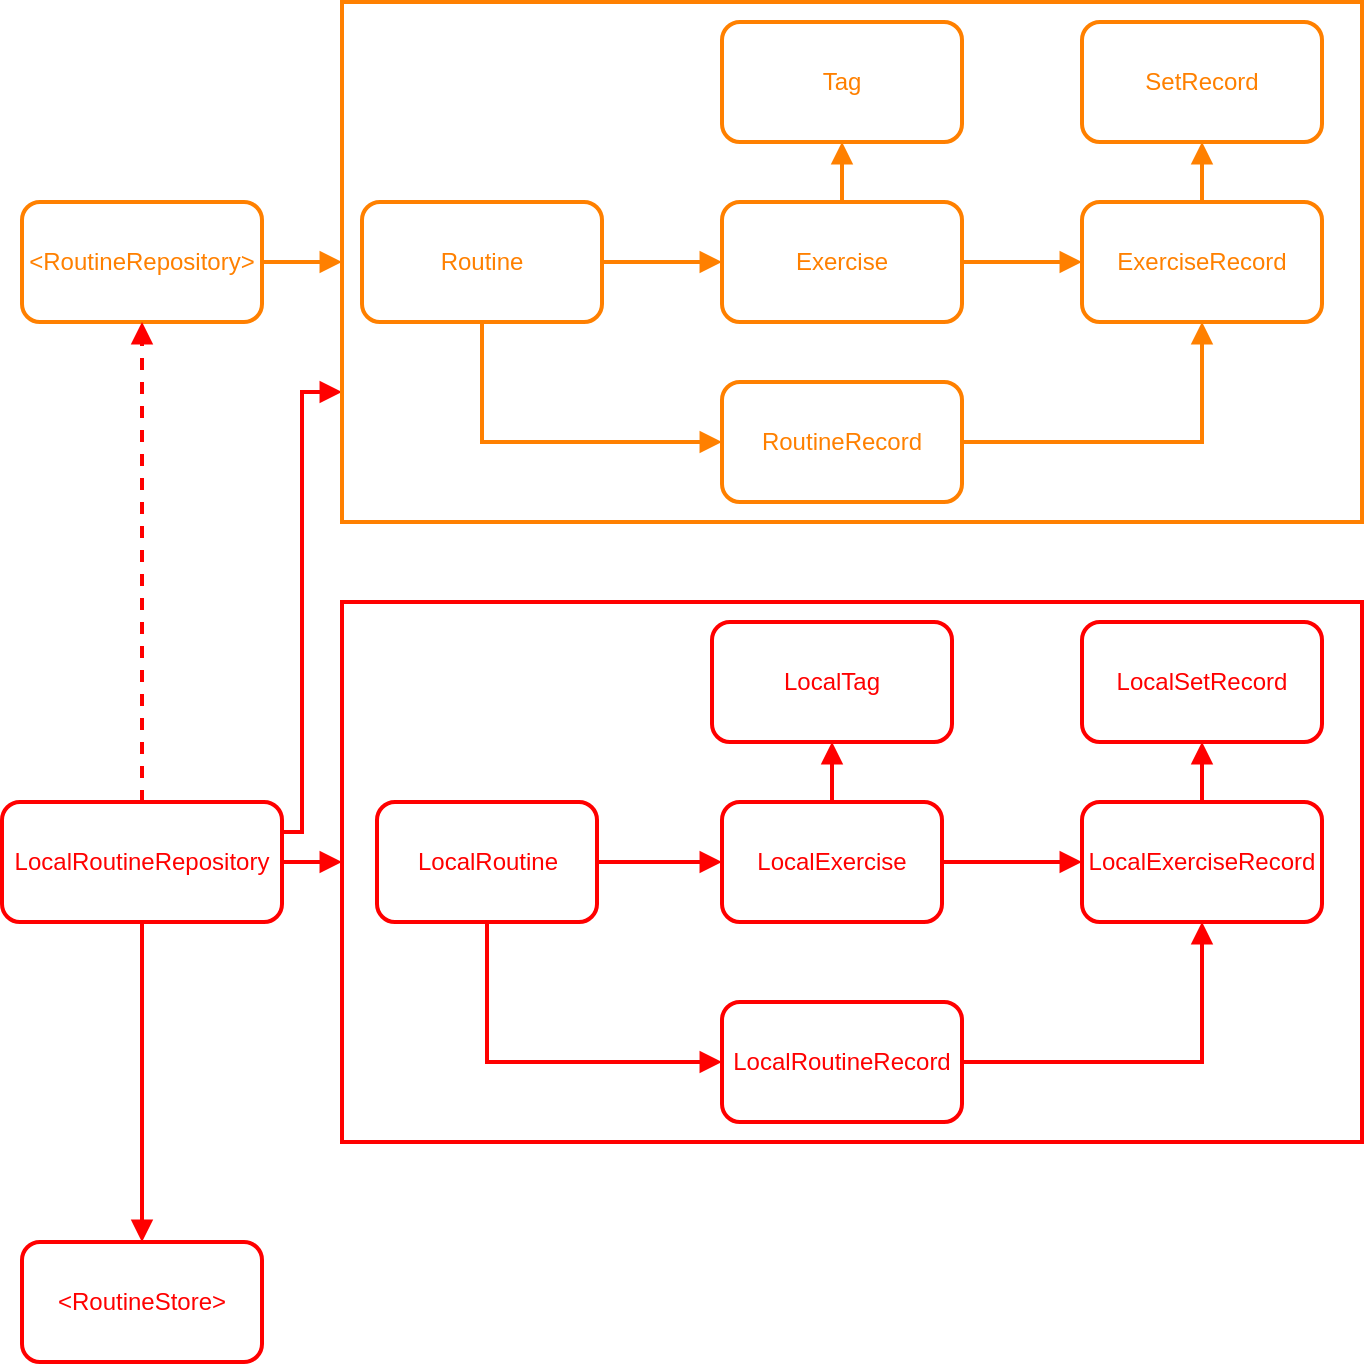 <mxfile version="20.4.0" type="github">
  <diagram id="2B8HeTFWgGuEjmucc7ja" name="Page-1">
    <mxGraphModel dx="1081" dy="840" grid="1" gridSize="10" guides="1" tooltips="1" connect="1" arrows="1" fold="1" page="1" pageScale="1" pageWidth="850" pageHeight="1100" math="0" shadow="0">
      <root>
        <mxCell id="0" />
        <mxCell id="1" parent="0" />
        <mxCell id="P76DowJpvTOQ1wrHwXYp-2" value="" style="edgeStyle=orthogonalEdgeStyle;rounded=0;orthogonalLoop=1;jettySize=auto;html=1;strokeColor=#FF8000;fontColor=#FF8000;endArrow=block;endFill=1;strokeWidth=2;" parent="1" source="P76DowJpvTOQ1wrHwXYp-3" target="P76DowJpvTOQ1wrHwXYp-6" edge="1">
          <mxGeometry relative="1" as="geometry" />
        </mxCell>
        <mxCell id="P76DowJpvTOQ1wrHwXYp-3" value="Exercise" style="whiteSpace=wrap;html=1;fillColor=#FFFFFF;strokeColor=#FF8000;fontColor=#FF8000;rounded=1;strokeWidth=2;" parent="1" vertex="1">
          <mxGeometry x="410" y="110" width="120" height="60" as="geometry" />
        </mxCell>
        <mxCell id="P76DowJpvTOQ1wrHwXYp-4" value="" style="edgeStyle=orthogonalEdgeStyle;rounded=0;orthogonalLoop=1;jettySize=auto;html=1;strokeColor=#FF8000;fontColor=#FF8000;endArrow=block;endFill=1;strokeWidth=2;" parent="1" source="P76DowJpvTOQ1wrHwXYp-6" target="P76DowJpvTOQ1wrHwXYp-8" edge="1">
          <mxGeometry relative="1" as="geometry" />
        </mxCell>
        <mxCell id="P76DowJpvTOQ1wrHwXYp-6" value="ExerciseRecord" style="whiteSpace=wrap;html=1;fillColor=#FFFFFF;strokeColor=#FF8000;fontColor=#FF8000;rounded=1;strokeWidth=2;" parent="1" vertex="1">
          <mxGeometry x="590" y="110" width="120" height="60" as="geometry" />
        </mxCell>
        <mxCell id="P76DowJpvTOQ1wrHwXYp-8" value="SetRecord" style="whiteSpace=wrap;html=1;fillColor=#FFFFFF;strokeColor=#FF8000;fontColor=#FF8000;rounded=1;strokeWidth=2;" parent="1" vertex="1">
          <mxGeometry x="590" y="20" width="120" height="60" as="geometry" />
        </mxCell>
        <mxCell id="P76DowJpvTOQ1wrHwXYp-9" value="Tag" style="whiteSpace=wrap;html=1;fillColor=#FFFFFF;strokeColor=#FF8000;fontColor=#FF8000;rounded=1;strokeWidth=2;" parent="1" vertex="1">
          <mxGeometry x="410" y="20" width="120" height="60" as="geometry" />
        </mxCell>
        <mxCell id="P76DowJpvTOQ1wrHwXYp-12" value="" style="edgeStyle=orthogonalEdgeStyle;rounded=0;orthogonalLoop=1;jettySize=auto;html=1;strokeColor=#FF8000;fontColor=#FF8000;endArrow=block;endFill=1;strokeWidth=2;exitX=0.5;exitY=0;exitDx=0;exitDy=0;" parent="1" source="P76DowJpvTOQ1wrHwXYp-3" target="P76DowJpvTOQ1wrHwXYp-9" edge="1">
          <mxGeometry relative="1" as="geometry">
            <mxPoint x="540" y="250" as="sourcePoint" />
            <mxPoint x="600" y="250" as="targetPoint" />
          </mxGeometry>
        </mxCell>
        <mxCell id="P76DowJpvTOQ1wrHwXYp-16" style="edgeStyle=orthogonalEdgeStyle;rounded=0;orthogonalLoop=1;jettySize=auto;html=1;exitX=1;exitY=0.5;exitDx=0;exitDy=0;strokeWidth=2;strokeColor=#FF8000;endArrow=block;endFill=1;" parent="1" source="P76DowJpvTOQ1wrHwXYp-13" target="P76DowJpvTOQ1wrHwXYp-3" edge="1">
          <mxGeometry relative="1" as="geometry">
            <Array as="points">
              <mxPoint x="450" y="140" />
              <mxPoint x="450" y="140" />
            </Array>
          </mxGeometry>
        </mxCell>
        <mxCell id="P76DowJpvTOQ1wrHwXYp-17" style="edgeStyle=orthogonalEdgeStyle;rounded=0;orthogonalLoop=1;jettySize=auto;html=1;exitX=0.5;exitY=1;exitDx=0;exitDy=0;strokeColor=#FF8000;strokeWidth=2;endArrow=block;endFill=1;" parent="1" source="P76DowJpvTOQ1wrHwXYp-13" target="P76DowJpvTOQ1wrHwXYp-18" edge="1">
          <mxGeometry relative="1" as="geometry">
            <mxPoint x="290" y="220" as="targetPoint" />
            <Array as="points">
              <mxPoint x="290" y="230" />
              <mxPoint x="300" y="230" />
            </Array>
          </mxGeometry>
        </mxCell>
        <mxCell id="P76DowJpvTOQ1wrHwXYp-13" value="Routine" style="whiteSpace=wrap;html=1;fillColor=#FFFFFF;strokeColor=#FF8000;fontColor=#FF8000;rounded=1;strokeWidth=2;" parent="1" vertex="1">
          <mxGeometry x="230" y="110" width="120" height="60" as="geometry" />
        </mxCell>
        <mxCell id="P76DowJpvTOQ1wrHwXYp-19" style="edgeStyle=orthogonalEdgeStyle;rounded=0;orthogonalLoop=1;jettySize=auto;html=1;exitX=1;exitY=0.5;exitDx=0;exitDy=0;strokeColor=#FF8000;strokeWidth=2;endArrow=block;endFill=1;" parent="1" source="P76DowJpvTOQ1wrHwXYp-18" target="P76DowJpvTOQ1wrHwXYp-6" edge="1">
          <mxGeometry relative="1" as="geometry" />
        </mxCell>
        <mxCell id="P76DowJpvTOQ1wrHwXYp-18" value="RoutineRecord" style="whiteSpace=wrap;html=1;fillColor=#FFFFFF;strokeColor=#FF8000;fontColor=#FF8000;rounded=1;strokeWidth=2;" parent="1" vertex="1">
          <mxGeometry x="410" y="200" width="120" height="60" as="geometry" />
        </mxCell>
        <mxCell id="P76DowJpvTOQ1wrHwXYp-21" style="edgeStyle=orthogonalEdgeStyle;rounded=0;orthogonalLoop=1;jettySize=auto;html=1;exitX=1;exitY=0.5;exitDx=0;exitDy=0;strokeColor=#FF8000;strokeWidth=2;endArrow=block;endFill=1;entryX=0;entryY=0.5;entryDx=0;entryDy=0;" parent="1" source="P76DowJpvTOQ1wrHwXYp-20" target="A9DVxl9CaK6HadDMUJsp-2" edge="1">
          <mxGeometry relative="1" as="geometry" />
        </mxCell>
        <mxCell id="P76DowJpvTOQ1wrHwXYp-20" value="&amp;lt;RoutineRepository&amp;gt;" style="whiteSpace=wrap;html=1;fillColor=#FFFFFF;strokeColor=#FF8000;fontColor=#FF8000;rounded=1;strokeWidth=2;" parent="1" vertex="1">
          <mxGeometry x="60" y="110" width="120" height="60" as="geometry" />
        </mxCell>
        <mxCell id="nDqYQMqsm7BXhGVikqZE-32" style="edgeStyle=orthogonalEdgeStyle;rounded=0;orthogonalLoop=1;jettySize=auto;html=1;exitX=0.5;exitY=1;exitDx=0;exitDy=0;strokeColor=#FF0000;strokeWidth=2;endArrow=block;endFill=1;" parent="1" source="nDqYQMqsm7BXhGVikqZE-3" target="nDqYQMqsm7BXhGVikqZE-7" edge="1">
          <mxGeometry relative="1" as="geometry" />
        </mxCell>
        <mxCell id="nDqYQMqsm7BXhGVikqZE-33" style="edgeStyle=orthogonalEdgeStyle;rounded=0;orthogonalLoop=1;jettySize=auto;html=1;exitX=1;exitY=0.5;exitDx=0;exitDy=0;strokeColor=#FF0000;strokeWidth=2;endArrow=block;endFill=1;entryX=0;entryY=0.481;entryDx=0;entryDy=0;entryPerimeter=0;" parent="1" source="nDqYQMqsm7BXhGVikqZE-3" target="A9DVxl9CaK6HadDMUJsp-3" edge="1">
          <mxGeometry relative="1" as="geometry" />
        </mxCell>
        <mxCell id="nDqYQMqsm7BXhGVikqZE-38" style="edgeStyle=orthogonalEdgeStyle;rounded=0;orthogonalLoop=1;jettySize=auto;html=1;exitX=0.5;exitY=0;exitDx=0;exitDy=0;strokeColor=#FF0000;strokeWidth=2;endArrow=block;endFill=1;dashed=1;" parent="1" source="nDqYQMqsm7BXhGVikqZE-3" target="P76DowJpvTOQ1wrHwXYp-20" edge="1">
          <mxGeometry relative="1" as="geometry" />
        </mxCell>
        <mxCell id="A9DVxl9CaK6HadDMUJsp-5" style="edgeStyle=orthogonalEdgeStyle;rounded=0;orthogonalLoop=1;jettySize=auto;html=1;exitX=1;exitY=0.25;exitDx=0;exitDy=0;strokeWidth=2;strokeColor=#FF0000;entryX=0;entryY=0.75;entryDx=0;entryDy=0;endArrow=block;endFill=1;" edge="1" parent="1" source="nDqYQMqsm7BXhGVikqZE-3" target="A9DVxl9CaK6HadDMUJsp-2">
          <mxGeometry relative="1" as="geometry">
            <mxPoint x="160.0" y="310" as="targetPoint" />
            <Array as="points">
              <mxPoint x="200" y="425" />
              <mxPoint x="200" y="205" />
            </Array>
          </mxGeometry>
        </mxCell>
        <mxCell id="nDqYQMqsm7BXhGVikqZE-3" value="LocalRoutineRepository" style="rounded=1;whiteSpace=wrap;html=1;strokeColor=#FF0000;strokeWidth=2;fillColor=#FFFFFF;fontColor=#FF0000;" parent="1" vertex="1">
          <mxGeometry x="50" y="410" width="140" height="60" as="geometry" />
        </mxCell>
        <mxCell id="nDqYQMqsm7BXhGVikqZE-7" value="&amp;lt;RoutineStore&amp;gt;" style="whiteSpace=wrap;html=1;fillColor=#FFFFFF;strokeColor=#FF0000;fontColor=#FF0000;rounded=1;strokeWidth=2;" parent="1" vertex="1">
          <mxGeometry x="60" y="630" width="120" height="60" as="geometry" />
        </mxCell>
        <mxCell id="nDqYQMqsm7BXhGVikqZE-26" value="" style="edgeStyle=orthogonalEdgeStyle;rounded=0;orthogonalLoop=1;jettySize=auto;html=1;strokeColor=#FF0000;strokeWidth=2;endArrow=block;endFill=1;" parent="1" source="nDqYQMqsm7BXhGVikqZE-21" target="nDqYQMqsm7BXhGVikqZE-25" edge="1">
          <mxGeometry relative="1" as="geometry" />
        </mxCell>
        <mxCell id="nDqYQMqsm7BXhGVikqZE-30" value="" style="edgeStyle=orthogonalEdgeStyle;rounded=0;orthogonalLoop=1;jettySize=auto;html=1;strokeColor=#FF0000;strokeWidth=2;endArrow=block;endFill=1;" parent="1" source="nDqYQMqsm7BXhGVikqZE-21" target="nDqYQMqsm7BXhGVikqZE-29" edge="1">
          <mxGeometry relative="1" as="geometry" />
        </mxCell>
        <mxCell id="nDqYQMqsm7BXhGVikqZE-21" value="LocalExercise" style="rounded=1;whiteSpace=wrap;html=1;strokeColor=#FF0000;strokeWidth=2;fillColor=#FFFFFF;fontColor=#FF0000;" parent="1" vertex="1">
          <mxGeometry x="410" y="410" width="110" height="60" as="geometry" />
        </mxCell>
        <mxCell id="nDqYQMqsm7BXhGVikqZE-23" style="edgeStyle=orthogonalEdgeStyle;rounded=0;orthogonalLoop=1;jettySize=auto;html=1;exitX=1;exitY=0.5;exitDx=0;exitDy=0;strokeColor=#FF0000;strokeWidth=2;endArrow=block;endFill=1;" parent="1" source="nDqYQMqsm7BXhGVikqZE-22" target="nDqYQMqsm7BXhGVikqZE-21" edge="1">
          <mxGeometry relative="1" as="geometry" />
        </mxCell>
        <mxCell id="nDqYQMqsm7BXhGVikqZE-35" value="" style="edgeStyle=orthogonalEdgeStyle;rounded=0;orthogonalLoop=1;jettySize=auto;html=1;strokeColor=#FF0000;strokeWidth=2;endArrow=block;endFill=1;entryX=0;entryY=0.5;entryDx=0;entryDy=0;exitX=0.5;exitY=1;exitDx=0;exitDy=0;" parent="1" source="nDqYQMqsm7BXhGVikqZE-22" target="nDqYQMqsm7BXhGVikqZE-34" edge="1">
          <mxGeometry relative="1" as="geometry" />
        </mxCell>
        <mxCell id="nDqYQMqsm7BXhGVikqZE-22" value="LocalRoutine" style="rounded=1;whiteSpace=wrap;html=1;strokeColor=#FF0000;strokeWidth=2;fillColor=#FFFFFF;fontColor=#FF0000;" parent="1" vertex="1">
          <mxGeometry x="237.5" y="410" width="110" height="60" as="geometry" />
        </mxCell>
        <mxCell id="nDqYQMqsm7BXhGVikqZE-28" value="" style="edgeStyle=orthogonalEdgeStyle;rounded=0;orthogonalLoop=1;jettySize=auto;html=1;strokeColor=#FF0000;strokeWidth=2;endArrow=block;endFill=1;" parent="1" source="nDqYQMqsm7BXhGVikqZE-25" target="nDqYQMqsm7BXhGVikqZE-27" edge="1">
          <mxGeometry relative="1" as="geometry" />
        </mxCell>
        <mxCell id="nDqYQMqsm7BXhGVikqZE-25" value="LocalExerciseRecord" style="whiteSpace=wrap;html=1;fillColor=#FFFFFF;strokeColor=#FF0000;fontColor=#FF0000;rounded=1;strokeWidth=2;" parent="1" vertex="1">
          <mxGeometry x="590" y="410" width="120" height="60" as="geometry" />
        </mxCell>
        <mxCell id="nDqYQMqsm7BXhGVikqZE-27" value="LocalSetRecord" style="whiteSpace=wrap;html=1;fillColor=#FFFFFF;strokeColor=#FF0000;fontColor=#FF0000;rounded=1;strokeWidth=2;" parent="1" vertex="1">
          <mxGeometry x="590" y="320" width="120" height="60" as="geometry" />
        </mxCell>
        <mxCell id="nDqYQMqsm7BXhGVikqZE-29" value="LocalTag" style="whiteSpace=wrap;html=1;fillColor=#FFFFFF;strokeColor=#FF0000;fontColor=#FF0000;rounded=1;strokeWidth=2;" parent="1" vertex="1">
          <mxGeometry x="405" y="320" width="120" height="60" as="geometry" />
        </mxCell>
        <mxCell id="nDqYQMqsm7BXhGVikqZE-36" style="edgeStyle=orthogonalEdgeStyle;rounded=0;orthogonalLoop=1;jettySize=auto;html=1;exitX=1;exitY=0.5;exitDx=0;exitDy=0;strokeColor=#FF0000;strokeWidth=2;endArrow=block;endFill=1;" parent="1" source="nDqYQMqsm7BXhGVikqZE-34" target="nDqYQMqsm7BXhGVikqZE-25" edge="1">
          <mxGeometry relative="1" as="geometry" />
        </mxCell>
        <mxCell id="nDqYQMqsm7BXhGVikqZE-34" value="LocalRoutineRecord" style="whiteSpace=wrap;html=1;fillColor=#FFFFFF;strokeColor=#FF0000;fontColor=#FF0000;rounded=1;strokeWidth=2;" parent="1" vertex="1">
          <mxGeometry x="410" y="510" width="120" height="60" as="geometry" />
        </mxCell>
        <mxCell id="A9DVxl9CaK6HadDMUJsp-2" value="" style="rounded=0;whiteSpace=wrap;html=1;fillColor=none;strokeWidth=2;strokeColor=#FF8000;" vertex="1" parent="1">
          <mxGeometry x="220" y="10" width="510" height="260" as="geometry" />
        </mxCell>
        <mxCell id="A9DVxl9CaK6HadDMUJsp-3" value="" style="rounded=0;whiteSpace=wrap;html=1;strokeColor=#FF0000;strokeWidth=2;fillColor=none;" vertex="1" parent="1">
          <mxGeometry x="220" y="310" width="510" height="270" as="geometry" />
        </mxCell>
      </root>
    </mxGraphModel>
  </diagram>
</mxfile>
